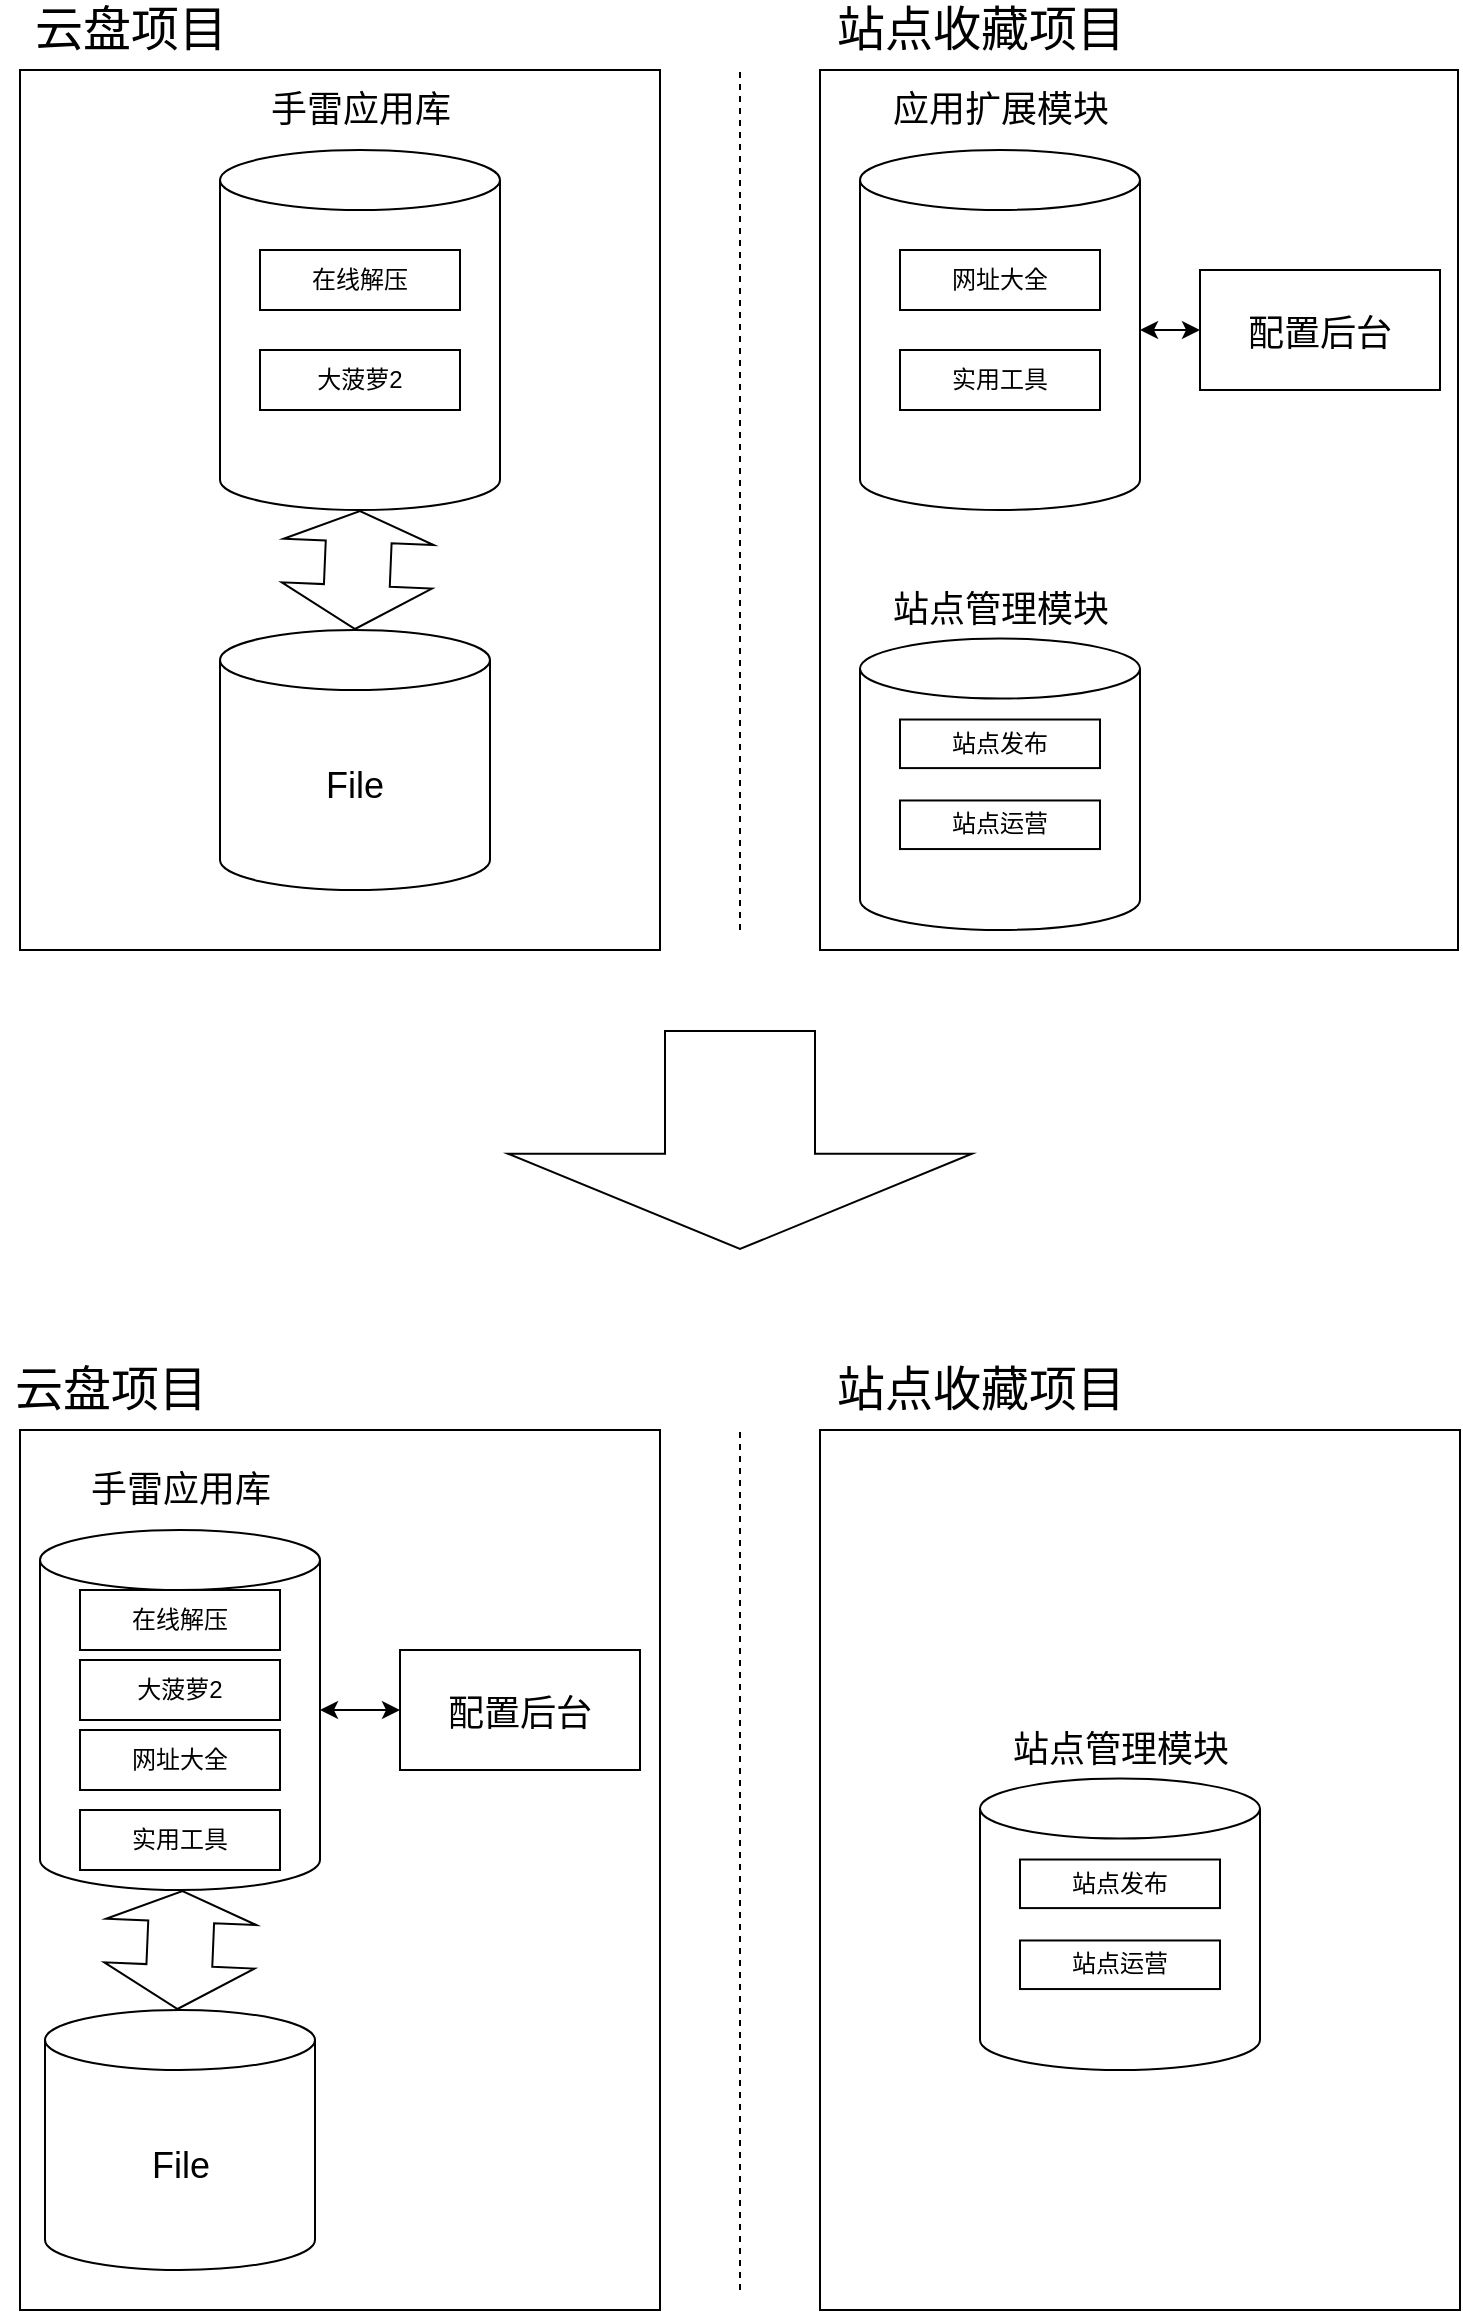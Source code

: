 <mxfile version="15.6.8" type="github">
  <diagram id="YuZecG5I25dpixR6vj05" name="Page-1">
    <mxGraphModel dx="1468" dy="796" grid="1" gridSize="10" guides="1" tooltips="1" connect="1" arrows="1" fold="1" page="1" pageScale="1" pageWidth="827" pageHeight="1169" math="0" shadow="0">
      <root>
        <mxCell id="0" />
        <mxCell id="1" parent="0" />
        <mxCell id="5HYzruUeE1O8_S0unaO4-14" value="" style="rounded=0;whiteSpace=wrap;html=1;" vertex="1" parent="1">
          <mxGeometry x="480" y="40" width="319" height="440" as="geometry" />
        </mxCell>
        <mxCell id="5HYzruUeE1O8_S0unaO4-12" value="" style="rounded=0;whiteSpace=wrap;html=1;" vertex="1" parent="1">
          <mxGeometry x="80" y="40" width="320" height="440" as="geometry" />
        </mxCell>
        <mxCell id="5HYzruUeE1O8_S0unaO4-13" value="&lt;font style=&quot;font-size: 24px&quot;&gt;云盘项目&lt;/font&gt;" style="text;html=1;align=center;verticalAlign=middle;resizable=0;points=[];autosize=1;strokeColor=none;fillColor=none;" vertex="1" parent="1">
          <mxGeometry x="80" y="10" width="110" height="20" as="geometry" />
        </mxCell>
        <mxCell id="5HYzruUeE1O8_S0unaO4-15" value="&lt;font style=&quot;font-size: 24px&quot;&gt;站点收藏项目&lt;/font&gt;" style="text;html=1;align=center;verticalAlign=middle;resizable=0;points=[];autosize=1;strokeColor=none;fillColor=none;" vertex="1" parent="1">
          <mxGeometry x="480" y="10" width="160" height="20" as="geometry" />
        </mxCell>
        <mxCell id="5HYzruUeE1O8_S0unaO4-17" value="" style="endArrow=none;dashed=1;html=1;rounded=0;fontSize=24;" edge="1" parent="1">
          <mxGeometry width="50" height="50" relative="1" as="geometry">
            <mxPoint x="440" y="470" as="sourcePoint" />
            <mxPoint x="440" y="40" as="targetPoint" />
          </mxGeometry>
        </mxCell>
        <mxCell id="5HYzruUeE1O8_S0unaO4-18" value="" style="group" vertex="1" connectable="0" parent="1">
          <mxGeometry x="180" y="50" width="140" height="210" as="geometry" />
        </mxCell>
        <mxCell id="5HYzruUeE1O8_S0unaO4-2" value="" style="shape=cylinder3;whiteSpace=wrap;html=1;boundedLbl=1;backgroundOutline=1;size=15;" vertex="1" parent="5HYzruUeE1O8_S0unaO4-18">
          <mxGeometry y="30" width="140" height="180" as="geometry" />
        </mxCell>
        <mxCell id="5HYzruUeE1O8_S0unaO4-4" value="在线解压" style="rounded=0;whiteSpace=wrap;html=1;" vertex="1" parent="5HYzruUeE1O8_S0unaO4-18">
          <mxGeometry x="20" y="80" width="100" height="30" as="geometry" />
        </mxCell>
        <mxCell id="5HYzruUeE1O8_S0unaO4-5" value="大菠萝2" style="rounded=0;whiteSpace=wrap;html=1;" vertex="1" parent="5HYzruUeE1O8_S0unaO4-18">
          <mxGeometry x="20" y="130" width="100" height="30" as="geometry" />
        </mxCell>
        <mxCell id="5HYzruUeE1O8_S0unaO4-7" value="&lt;font style=&quot;font-size: 18px&quot;&gt;手雷应用库&lt;/font&gt;" style="text;html=1;align=center;verticalAlign=middle;resizable=0;points=[];autosize=1;strokeColor=none;fillColor=none;" vertex="1" parent="5HYzruUeE1O8_S0unaO4-18">
          <mxGeometry x="15" width="110" height="20" as="geometry" />
        </mxCell>
        <mxCell id="5HYzruUeE1O8_S0unaO4-19" value="" style="group" vertex="1" connectable="0" parent="1">
          <mxGeometry x="500" y="50" width="140" height="210" as="geometry" />
        </mxCell>
        <mxCell id="5HYzruUeE1O8_S0unaO4-8" value="" style="shape=cylinder3;whiteSpace=wrap;html=1;boundedLbl=1;backgroundOutline=1;size=15;" vertex="1" parent="5HYzruUeE1O8_S0unaO4-19">
          <mxGeometry y="30" width="140" height="180" as="geometry" />
        </mxCell>
        <mxCell id="5HYzruUeE1O8_S0unaO4-9" value="网址大全" style="rounded=0;whiteSpace=wrap;html=1;" vertex="1" parent="5HYzruUeE1O8_S0unaO4-19">
          <mxGeometry x="20" y="80" width="100" height="30" as="geometry" />
        </mxCell>
        <mxCell id="5HYzruUeE1O8_S0unaO4-10" value="&lt;font style=&quot;font-size: 18px&quot;&gt;应用扩展模块&lt;/font&gt;" style="text;html=1;align=center;verticalAlign=middle;resizable=0;points=[];autosize=1;strokeColor=none;fillColor=none;" vertex="1" parent="5HYzruUeE1O8_S0unaO4-19">
          <mxGeometry x="10" width="120" height="20" as="geometry" />
        </mxCell>
        <mxCell id="5HYzruUeE1O8_S0unaO4-11" value="实用工具" style="rounded=0;whiteSpace=wrap;html=1;" vertex="1" parent="5HYzruUeE1O8_S0unaO4-19">
          <mxGeometry x="20" y="130" width="100" height="30" as="geometry" />
        </mxCell>
        <mxCell id="5HYzruUeE1O8_S0unaO4-20" value="&lt;font style=&quot;font-size: 18px&quot;&gt;配置后台&lt;/font&gt;" style="rounded=0;whiteSpace=wrap;html=1;fontSize=24;" vertex="1" parent="1">
          <mxGeometry x="670" y="140" width="120" height="60" as="geometry" />
        </mxCell>
        <mxCell id="5HYzruUeE1O8_S0unaO4-21" value="" style="endArrow=classic;startArrow=classic;html=1;rounded=0;fontSize=18;exitX=1;exitY=0.5;exitDx=0;exitDy=0;exitPerimeter=0;entryX=0;entryY=0.5;entryDx=0;entryDy=0;" edge="1" parent="1" source="5HYzruUeE1O8_S0unaO4-8" target="5HYzruUeE1O8_S0unaO4-20">
          <mxGeometry width="50" height="50" relative="1" as="geometry">
            <mxPoint x="610" y="340" as="sourcePoint" />
            <mxPoint x="660" y="290" as="targetPoint" />
          </mxGeometry>
        </mxCell>
        <mxCell id="5HYzruUeE1O8_S0unaO4-22" value="File" style="shape=cylinder3;whiteSpace=wrap;html=1;boundedLbl=1;backgroundOutline=1;size=15;fontSize=18;" vertex="1" parent="1">
          <mxGeometry x="180" y="320" width="135" height="130" as="geometry" />
        </mxCell>
        <mxCell id="5HYzruUeE1O8_S0unaO4-41" value="" style="group" vertex="1" connectable="0" parent="1">
          <mxGeometry x="500" y="300" width="140" height="170" as="geometry" />
        </mxCell>
        <mxCell id="5HYzruUeE1O8_S0unaO4-42" value="" style="shape=cylinder3;whiteSpace=wrap;html=1;boundedLbl=1;backgroundOutline=1;size=15;" vertex="1" parent="5HYzruUeE1O8_S0unaO4-41">
          <mxGeometry y="24.286" width="140" height="145.714" as="geometry" />
        </mxCell>
        <mxCell id="5HYzruUeE1O8_S0unaO4-43" value="站点发布" style="rounded=0;whiteSpace=wrap;html=1;" vertex="1" parent="5HYzruUeE1O8_S0unaO4-41">
          <mxGeometry x="20" y="64.762" width="100" height="24.286" as="geometry" />
        </mxCell>
        <mxCell id="5HYzruUeE1O8_S0unaO4-44" value="&lt;font style=&quot;font-size: 18px&quot;&gt;站点管理模块&lt;/font&gt;" style="text;html=1;align=center;verticalAlign=middle;resizable=0;points=[];autosize=1;strokeColor=none;fillColor=none;" vertex="1" parent="5HYzruUeE1O8_S0unaO4-41">
          <mxGeometry x="10" width="120" height="20" as="geometry" />
        </mxCell>
        <mxCell id="5HYzruUeE1O8_S0unaO4-45" value="站点运营" style="rounded=0;whiteSpace=wrap;html=1;" vertex="1" parent="5HYzruUeE1O8_S0unaO4-41">
          <mxGeometry x="20" y="105.238" width="100" height="24.286" as="geometry" />
        </mxCell>
        <mxCell id="5HYzruUeE1O8_S0unaO4-46" value="" style="rounded=0;whiteSpace=wrap;html=1;" vertex="1" parent="1">
          <mxGeometry x="480" y="720" width="320" height="440" as="geometry" />
        </mxCell>
        <mxCell id="5HYzruUeE1O8_S0unaO4-47" value="" style="rounded=0;whiteSpace=wrap;html=1;" vertex="1" parent="1">
          <mxGeometry x="80" y="720" width="320" height="440" as="geometry" />
        </mxCell>
        <mxCell id="5HYzruUeE1O8_S0unaO4-48" value="&lt;font style=&quot;font-size: 24px&quot;&gt;云盘项目&lt;/font&gt;" style="text;html=1;align=center;verticalAlign=middle;resizable=0;points=[];autosize=1;strokeColor=none;fillColor=none;" vertex="1" parent="1">
          <mxGeometry x="70" y="690" width="110" height="20" as="geometry" />
        </mxCell>
        <mxCell id="5HYzruUeE1O8_S0unaO4-49" value="&lt;font style=&quot;font-size: 24px&quot;&gt;站点收藏项目&lt;/font&gt;" style="text;html=1;align=center;verticalAlign=middle;resizable=0;points=[];autosize=1;strokeColor=none;fillColor=none;" vertex="1" parent="1">
          <mxGeometry x="480" y="690" width="160" height="20" as="geometry" />
        </mxCell>
        <mxCell id="5HYzruUeE1O8_S0unaO4-50" value="" style="endArrow=none;dashed=1;html=1;rounded=0;fontSize=24;" edge="1" parent="1">
          <mxGeometry width="50" height="50" relative="1" as="geometry">
            <mxPoint x="440" y="1150" as="sourcePoint" />
            <mxPoint x="440" y="720" as="targetPoint" />
          </mxGeometry>
        </mxCell>
        <mxCell id="5HYzruUeE1O8_S0unaO4-61" value="&lt;font style=&quot;font-size: 18px&quot;&gt;配置后台&lt;/font&gt;" style="rounded=0;whiteSpace=wrap;html=1;fontSize=24;" vertex="1" parent="1">
          <mxGeometry x="270" y="830" width="120" height="60" as="geometry" />
        </mxCell>
        <mxCell id="5HYzruUeE1O8_S0unaO4-62" value="" style="endArrow=classic;startArrow=classic;html=1;rounded=0;fontSize=18;exitX=1;exitY=0.5;exitDx=0;exitDy=0;exitPerimeter=0;entryX=0;entryY=0.5;entryDx=0;entryDy=0;" edge="1" parent="1" source="5HYzruUeE1O8_S0unaO4-52" target="5HYzruUeE1O8_S0unaO4-61">
          <mxGeometry width="50" height="50" relative="1" as="geometry">
            <mxPoint x="590" y="1020" as="sourcePoint" />
            <mxPoint x="640" y="970" as="targetPoint" />
          </mxGeometry>
        </mxCell>
        <mxCell id="5HYzruUeE1O8_S0unaO4-63" value="File" style="shape=cylinder3;whiteSpace=wrap;html=1;boundedLbl=1;backgroundOutline=1;size=15;fontSize=18;" vertex="1" parent="1">
          <mxGeometry x="92.5" y="1010" width="135" height="130" as="geometry" />
        </mxCell>
        <mxCell id="5HYzruUeE1O8_S0unaO4-65" value="" style="group" vertex="1" connectable="0" parent="1">
          <mxGeometry x="560" y="870" width="140" height="170" as="geometry" />
        </mxCell>
        <mxCell id="5HYzruUeE1O8_S0unaO4-66" value="" style="shape=cylinder3;whiteSpace=wrap;html=1;boundedLbl=1;backgroundOutline=1;size=15;" vertex="1" parent="5HYzruUeE1O8_S0unaO4-65">
          <mxGeometry y="24.286" width="140" height="145.714" as="geometry" />
        </mxCell>
        <mxCell id="5HYzruUeE1O8_S0unaO4-67" value="站点发布" style="rounded=0;whiteSpace=wrap;html=1;" vertex="1" parent="5HYzruUeE1O8_S0unaO4-65">
          <mxGeometry x="20" y="64.762" width="100" height="24.286" as="geometry" />
        </mxCell>
        <mxCell id="5HYzruUeE1O8_S0unaO4-68" value="&lt;font style=&quot;font-size: 18px&quot;&gt;站点管理模块&lt;/font&gt;" style="text;html=1;align=center;verticalAlign=middle;resizable=0;points=[];autosize=1;strokeColor=none;fillColor=none;" vertex="1" parent="5HYzruUeE1O8_S0unaO4-65">
          <mxGeometry x="10" width="120" height="20" as="geometry" />
        </mxCell>
        <mxCell id="5HYzruUeE1O8_S0unaO4-69" value="站点运营" style="rounded=0;whiteSpace=wrap;html=1;" vertex="1" parent="5HYzruUeE1O8_S0unaO4-65">
          <mxGeometry x="20" y="105.238" width="100" height="24.286" as="geometry" />
        </mxCell>
        <mxCell id="5HYzruUeE1O8_S0unaO4-70" value="" style="shape=flexArrow;endArrow=classic;html=1;rounded=0;fontSize=18;endWidth=156;endSize=15.54;width=75;" edge="1" parent="1">
          <mxGeometry width="50" height="50" relative="1" as="geometry">
            <mxPoint x="440" y="520" as="sourcePoint" />
            <mxPoint x="440" y="630" as="targetPoint" />
          </mxGeometry>
        </mxCell>
        <mxCell id="5HYzruUeE1O8_S0unaO4-52" value="" style="shape=cylinder3;whiteSpace=wrap;html=1;boundedLbl=1;backgroundOutline=1;size=15;" vertex="1" parent="1">
          <mxGeometry x="90" y="770" width="140" height="180" as="geometry" />
        </mxCell>
        <mxCell id="5HYzruUeE1O8_S0unaO4-53" value="在线解压" style="rounded=0;whiteSpace=wrap;html=1;" vertex="1" parent="1">
          <mxGeometry x="110" y="800" width="100" height="30" as="geometry" />
        </mxCell>
        <mxCell id="5HYzruUeE1O8_S0unaO4-54" value="大菠萝2" style="rounded=0;whiteSpace=wrap;html=1;" vertex="1" parent="1">
          <mxGeometry x="110" y="835" width="100" height="30" as="geometry" />
        </mxCell>
        <mxCell id="5HYzruUeE1O8_S0unaO4-55" value="&lt;font style=&quot;font-size: 18px&quot;&gt;手雷应用库&lt;/font&gt;" style="text;html=1;align=center;verticalAlign=middle;resizable=0;points=[];autosize=1;strokeColor=none;fillColor=none;" vertex="1" parent="1">
          <mxGeometry x="105" y="740" width="110" height="20" as="geometry" />
        </mxCell>
        <mxCell id="5HYzruUeE1O8_S0unaO4-58" value="网址大全" style="rounded=0;whiteSpace=wrap;html=1;" vertex="1" parent="1">
          <mxGeometry x="110" y="870" width="100" height="30" as="geometry" />
        </mxCell>
        <mxCell id="5HYzruUeE1O8_S0unaO4-60" value="实用工具" style="rounded=0;whiteSpace=wrap;html=1;" vertex="1" parent="1">
          <mxGeometry x="110" y="910" width="100" height="30" as="geometry" />
        </mxCell>
        <mxCell id="5HYzruUeE1O8_S0unaO4-72" value="" style="shape=flexArrow;endArrow=classic;startArrow=classic;html=1;rounded=0;fontSize=18;exitX=0.5;exitY=0;exitDx=0;exitDy=0;exitPerimeter=0;entryX=0.5;entryY=1;entryDx=0;entryDy=0;entryPerimeter=0;startWidth=41.176;startSize=6.929;width=32.941;endWidth=41.176;endSize=4.812;" edge="1" parent="1" source="5HYzruUeE1O8_S0unaO4-22" target="5HYzruUeE1O8_S0unaO4-2">
          <mxGeometry width="100" height="100" relative="1" as="geometry">
            <mxPoint x="210" y="360" as="sourcePoint" />
            <mxPoint x="310" y="260" as="targetPoint" />
          </mxGeometry>
        </mxCell>
        <mxCell id="5HYzruUeE1O8_S0unaO4-74" value="" style="shape=flexArrow;endArrow=classic;startArrow=classic;html=1;rounded=0;fontSize=18;exitX=0.5;exitY=0;exitDx=0;exitDy=0;exitPerimeter=0;entryX=0.5;entryY=1;entryDx=0;entryDy=0;entryPerimeter=0;startWidth=41.176;startSize=6.929;width=32.941;endWidth=41.176;endSize=4.812;" edge="1" parent="1">
          <mxGeometry width="100" height="100" relative="1" as="geometry">
            <mxPoint x="158.75" y="1010" as="sourcePoint" />
            <mxPoint x="161.25" y="950" as="targetPoint" />
          </mxGeometry>
        </mxCell>
      </root>
    </mxGraphModel>
  </diagram>
</mxfile>
